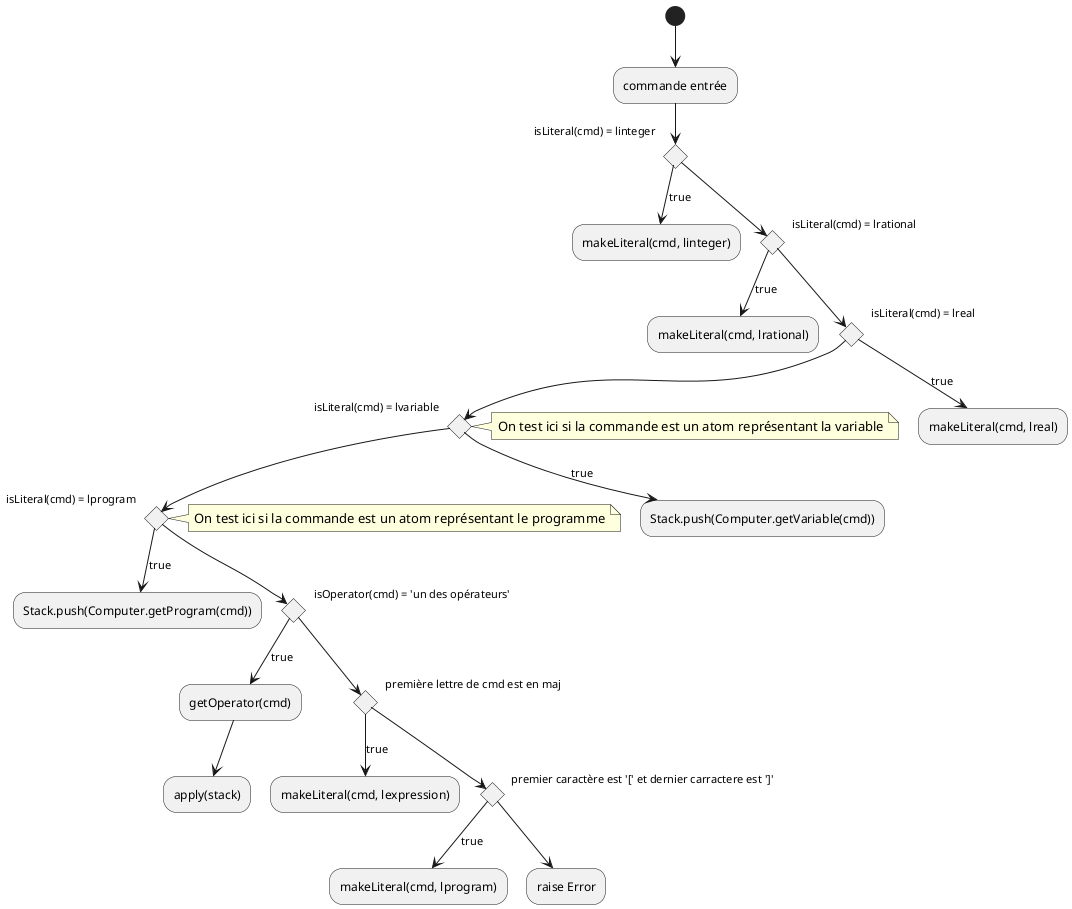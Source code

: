 @startuml
(*) --> "commande entrée"
if "isLiteral(cmd) = linteger" then
  -->[true] "makeLiteral(cmd, linteger)"
else
  if "isLiteral(cmd) = lrational" then
    -->[true] "makeLiteral(cmd, lrational)"
  else
    if "isLiteral(cmd) = lreal" then
      -->[true] "makeLiteral(cmd, lreal)"
    else
      if "isLiteral(cmd) = lvariable" then
      note right: On test ici si la commande est un atom représentant la variable
        -->[true] "Stack.push(Computer.getVariable(cmd))"
      else
        if "isLiteral(cmd) = lprogram" then
        note right: On test ici si la commande est un atom représentant le programme
          -->[true] "Stack.push(Computer.getProgram(cmd))"
        else
          if "isOperator(cmd) = 'un des opérateurs'" then
            -->[true] "getOperator(cmd)"
            --> apply(stack)
          else
            if "première lettre de cmd est en maj" then
              -->[true] "makeLiteral(cmd, lexpression)"
            else
              if "premier caractère est '[' et dernier carractere est ']'"
                -->[true] "makeLiteral(cmd, lprogram)"
              else
                --> "raise Error"
              endif
            endif
          endif
        endif
      endif
    endif
  endif
endif
@enduml
